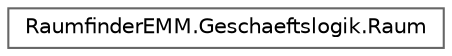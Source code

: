 digraph "Graphical Class Hierarchy"
{
 // LATEX_PDF_SIZE
  bgcolor="transparent";
  edge [fontname=Helvetica,fontsize=10,labelfontname=Helvetica,labelfontsize=10];
  node [fontname=Helvetica,fontsize=10,shape=box,height=0.2,width=0.4];
  rankdir="LR";
  Node0 [label="RaumfinderEMM.Geschaeftslogik.Raum",height=0.2,width=0.4,color="grey40", fillcolor="white", style="filled",URL="$class_raumfinder_e_m_m_1_1_geschaeftslogik_1_1_raum.html",tooltip="Class that represents a Raum object."];
}

